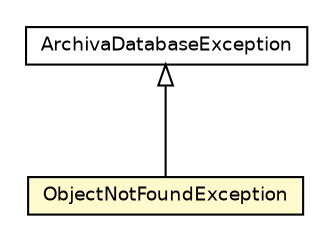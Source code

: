 #!/usr/local/bin/dot
#
# Class diagram 
# Generated by UmlGraph version 4.6 (http://www.spinellis.gr/sw/umlgraph)
#

digraph G {
	edge [fontname="Helvetica",fontsize=10,labelfontname="Helvetica",labelfontsize=10];
	node [fontname="Helvetica",fontsize=10,shape=plaintext];
	// org.apache.maven.archiva.database.ObjectNotFoundException
	c84454 [label=<<table border="0" cellborder="1" cellspacing="0" cellpadding="2" port="p" bgcolor="lemonChiffon" href="./ObjectNotFoundException.html">
		<tr><td><table border="0" cellspacing="0" cellpadding="1">
			<tr><td> ObjectNotFoundException </td></tr>
		</table></td></tr>
		</table>>, fontname="Helvetica", fontcolor="black", fontsize=9.0];
	// org.apache.maven.archiva.database.ArchivaDatabaseException
	c84458 [label=<<table border="0" cellborder="1" cellspacing="0" cellpadding="2" port="p" href="./ArchivaDatabaseException.html">
		<tr><td><table border="0" cellspacing="0" cellpadding="1">
			<tr><td> ArchivaDatabaseException </td></tr>
		</table></td></tr>
		</table>>, fontname="Helvetica", fontcolor="black", fontsize=9.0];
	//org.apache.maven.archiva.database.ObjectNotFoundException extends org.apache.maven.archiva.database.ArchivaDatabaseException
	c84458:p -> c84454:p [dir=back,arrowtail=empty];
}

